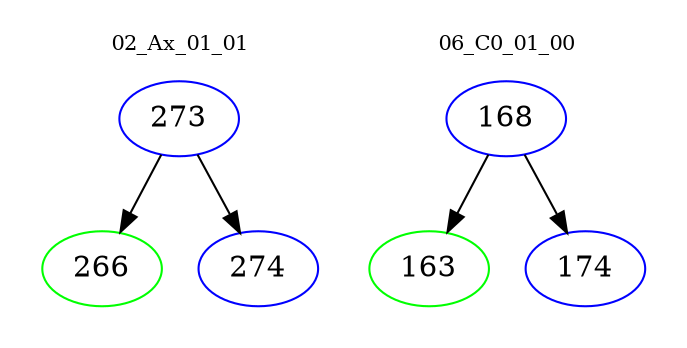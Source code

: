 digraph{
subgraph cluster_0 {
color = white
label = "02_Ax_01_01";
fontsize=10;
T0_273 [label="273", color="blue"]
T0_273 -> T0_266 [color="black"]
T0_266 [label="266", color="green"]
T0_273 -> T0_274 [color="black"]
T0_274 [label="274", color="blue"]
}
subgraph cluster_1 {
color = white
label = "06_C0_01_00";
fontsize=10;
T1_168 [label="168", color="blue"]
T1_168 -> T1_163 [color="black"]
T1_163 [label="163", color="green"]
T1_168 -> T1_174 [color="black"]
T1_174 [label="174", color="blue"]
}
}
